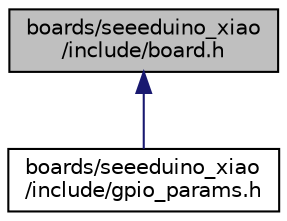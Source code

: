 digraph "boards/seeeduino_xiao/include/board.h"
{
 // LATEX_PDF_SIZE
  edge [fontname="Helvetica",fontsize="10",labelfontname="Helvetica",labelfontsize="10"];
  node [fontname="Helvetica",fontsize="10",shape=record];
  Node1 [label="boards/seeeduino_xiao\l/include/board.h",height=0.2,width=0.4,color="black", fillcolor="grey75", style="filled", fontcolor="black",tooltip="Support for the Seeeduino XIAO board."];
  Node1 -> Node2 [dir="back",color="midnightblue",fontsize="10",style="solid",fontname="Helvetica"];
  Node2 [label="boards/seeeduino_xiao\l/include/gpio_params.h",height=0.2,width=0.4,color="black", fillcolor="white", style="filled",URL="$seeeduino__xiao_2include_2gpio__params_8h.html",tooltip="Board specific configuration of direct mapped GPIOs."];
}
